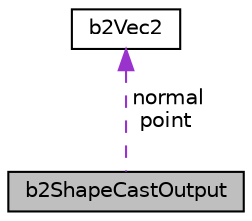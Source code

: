digraph "b2ShapeCastOutput"
{
 // LATEX_PDF_SIZE
  edge [fontname="Helvetica",fontsize="10",labelfontname="Helvetica",labelfontsize="10"];
  node [fontname="Helvetica",fontsize="10",shape=record];
  Node1 [label="b2ShapeCastOutput",height=0.2,width=0.4,color="black", fillcolor="grey75", style="filled", fontcolor="black",tooltip="Output results for b2ShapeCast."];
  Node2 -> Node1 [dir="back",color="darkorchid3",fontsize="10",style="dashed",label=" normal\npoint" ,fontname="Helvetica"];
  Node2 [label="b2Vec2",height=0.2,width=0.4,color="black", fillcolor="white", style="filled",URL="$structb2Vec2.html",tooltip="A 2D column vector."];
}
